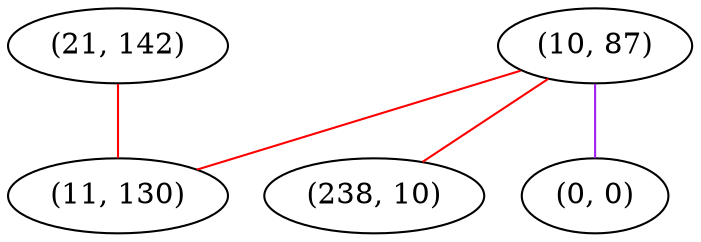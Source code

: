 graph "" {
"(21, 142)";
"(10, 87)";
"(11, 130)";
"(238, 10)";
"(0, 0)";
"(21, 142)" -- "(11, 130)"  [color=red, key=0, weight=1];
"(10, 87)" -- "(11, 130)"  [color=red, key=0, weight=1];
"(10, 87)" -- "(238, 10)"  [color=red, key=0, weight=1];
"(10, 87)" -- "(0, 0)"  [color=purple, key=0, weight=4];
}
